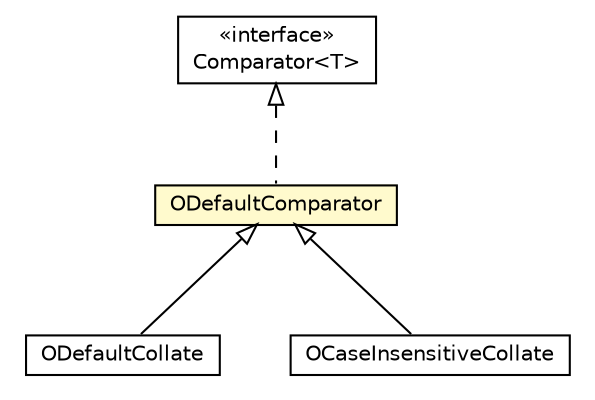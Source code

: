 #!/usr/local/bin/dot
#
# Class diagram 
# Generated by UMLGraph version R5_6-24-gf6e263 (http://www.umlgraph.org/)
#

digraph G {
	edge [fontname="Helvetica",fontsize=10,labelfontname="Helvetica",labelfontsize=10];
	node [fontname="Helvetica",fontsize=10,shape=plaintext];
	nodesep=0.25;
	ranksep=0.5;
	// com.orientechnologies.common.comparator.ODefaultComparator
	c2622371 [label=<<table title="com.orientechnologies.common.comparator.ODefaultComparator" border="0" cellborder="1" cellspacing="0" cellpadding="2" port="p" bgcolor="lemonChiffon" href="./ODefaultComparator.html">
		<tr><td><table border="0" cellspacing="0" cellpadding="1">
<tr><td align="center" balign="center"> ODefaultComparator </td></tr>
		</table></td></tr>
		</table>>, URL="./ODefaultComparator.html", fontname="Helvetica", fontcolor="black", fontsize=10.0];
	// com.orientechnologies.orient.core.collate.ODefaultCollate
	c2623481 [label=<<table title="com.orientechnologies.orient.core.collate.ODefaultCollate" border="0" cellborder="1" cellspacing="0" cellpadding="2" port="p" href="../../orient/core/collate/ODefaultCollate.html">
		<tr><td><table border="0" cellspacing="0" cellpadding="1">
<tr><td align="center" balign="center"> ODefaultCollate </td></tr>
		</table></td></tr>
		</table>>, URL="../../orient/core/collate/ODefaultCollate.html", fontname="Helvetica", fontcolor="black", fontsize=10.0];
	// com.orientechnologies.orient.core.collate.OCaseInsensitiveCollate
	c2623485 [label=<<table title="com.orientechnologies.orient.core.collate.OCaseInsensitiveCollate" border="0" cellborder="1" cellspacing="0" cellpadding="2" port="p" href="../../orient/core/collate/OCaseInsensitiveCollate.html">
		<tr><td><table border="0" cellspacing="0" cellpadding="1">
<tr><td align="center" balign="center"> OCaseInsensitiveCollate </td></tr>
		</table></td></tr>
		</table>>, URL="../../orient/core/collate/OCaseInsensitiveCollate.html", fontname="Helvetica", fontcolor="black", fontsize=10.0];
	//com.orientechnologies.common.comparator.ODefaultComparator implements java.util.Comparator<T>
	c2624985:p -> c2622371:p [dir=back,arrowtail=empty,style=dashed];
	//com.orientechnologies.orient.core.collate.ODefaultCollate extends com.orientechnologies.common.comparator.ODefaultComparator
	c2622371:p -> c2623481:p [dir=back,arrowtail=empty];
	//com.orientechnologies.orient.core.collate.OCaseInsensitiveCollate extends com.orientechnologies.common.comparator.ODefaultComparator
	c2622371:p -> c2623485:p [dir=back,arrowtail=empty];
	// java.util.Comparator<T>
	c2624985 [label=<<table title="java.util.Comparator" border="0" cellborder="1" cellspacing="0" cellpadding="2" port="p" href="http://java.sun.com/j2se/1.4.2/docs/api/java/util/Comparator.html">
		<tr><td><table border="0" cellspacing="0" cellpadding="1">
<tr><td align="center" balign="center"> &#171;interface&#187; </td></tr>
<tr><td align="center" balign="center"> Comparator&lt;T&gt; </td></tr>
		</table></td></tr>
		</table>>, URL="http://java.sun.com/j2se/1.4.2/docs/api/java/util/Comparator.html", fontname="Helvetica", fontcolor="black", fontsize=10.0];
}

